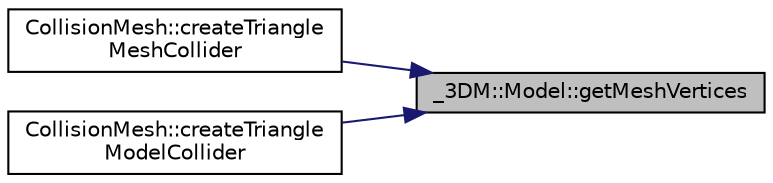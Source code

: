 digraph "_3DM::Model::getMeshVertices"
{
 // INTERACTIVE_SVG=YES
 // LATEX_PDF_SIZE
  edge [fontname="Helvetica",fontsize="10",labelfontname="Helvetica",labelfontsize="10"];
  node [fontname="Helvetica",fontsize="10",shape=record];
  rankdir="RL";
  Node1 [label="_3DM::Model::getMeshVertices",height=0.2,width=0.4,color="black", fillcolor="grey75", style="filled", fontcolor="black",tooltip=" "];
  Node1 -> Node2 [dir="back",color="midnightblue",fontsize="10",style="solid",fontname="Helvetica"];
  Node2 [label="CollisionMesh::createTriangle\lMeshCollider",height=0.2,width=0.4,color="black", fillcolor="white", style="filled",URL="$d4/daa/class_collision_mesh.html#a63d414473980aae111084bacc5b5ac2f",tooltip=" "];
  Node1 -> Node3 [dir="back",color="midnightblue",fontsize="10",style="solid",fontname="Helvetica"];
  Node3 [label="CollisionMesh::createTriangle\lModelCollider",height=0.2,width=0.4,color="black", fillcolor="white", style="filled",URL="$d4/daa/class_collision_mesh.html#adff27d757ba82124af0fe51c225a6e9e",tooltip=" "];
}
